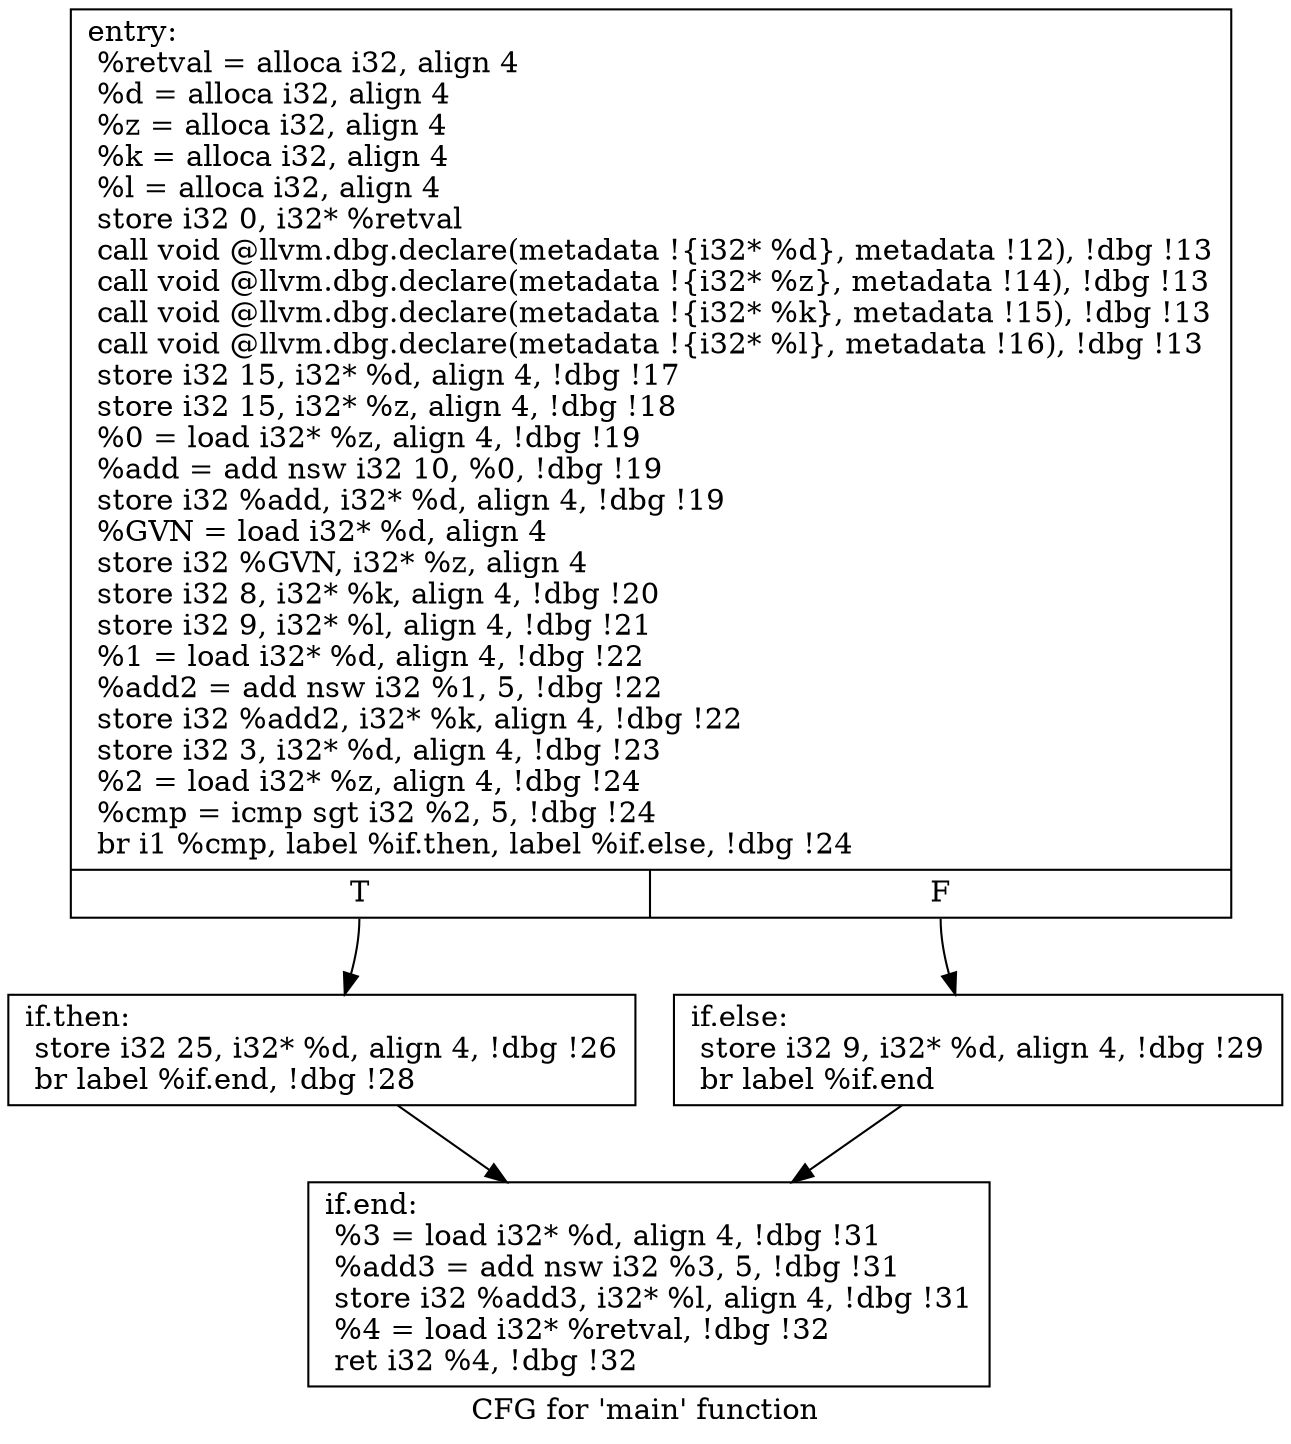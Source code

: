 digraph "CFG for 'main' function" {
	label="CFG for 'main' function";

	Node0x2c5ace0 [shape=record,label="{entry:\l  %retval = alloca i32, align 4\l  %d = alloca i32, align 4\l  %z = alloca i32, align 4\l  %k = alloca i32, align 4\l  %l = alloca i32, align 4\l  store i32 0, i32* %retval\l  call void @llvm.dbg.declare(metadata !\{i32* %d\}, metadata !12), !dbg !13\l  call void @llvm.dbg.declare(metadata !\{i32* %z\}, metadata !14), !dbg !13\l  call void @llvm.dbg.declare(metadata !\{i32* %k\}, metadata !15), !dbg !13\l  call void @llvm.dbg.declare(metadata !\{i32* %l\}, metadata !16), !dbg !13\l  store i32 15, i32* %d, align 4, !dbg !17\l  store i32 15, i32* %z, align 4, !dbg !18\l  %0 = load i32* %z, align 4, !dbg !19\l  %add = add nsw i32 10, %0, !dbg !19\l  store i32 %add, i32* %d, align 4, !dbg !19\l  %GVN = load i32* %d, align 4\l  store i32 %GVN, i32* %z, align 4\l  store i32 8, i32* %k, align 4, !dbg !20\l  store i32 9, i32* %l, align 4, !dbg !21\l  %1 = load i32* %d, align 4, !dbg !22\l  %add2 = add nsw i32 %1, 5, !dbg !22\l  store i32 %add2, i32* %k, align 4, !dbg !22\l  store i32 3, i32* %d, align 4, !dbg !23\l  %2 = load i32* %z, align 4, !dbg !24\l  %cmp = icmp sgt i32 %2, 5, !dbg !24\l  br i1 %cmp, label %if.then, label %if.else, !dbg !24\l|{<s0>T|<s1>F}}"];
	Node0x2c5ace0:s0 -> Node0x2c5a160;
	Node0x2c5ace0:s1 -> Node0x2c567d0;
	Node0x2c5a160 [shape=record,label="{if.then:                                          \l  store i32 25, i32* %d, align 4, !dbg !26\l  br label %if.end, !dbg !28\l}"];
	Node0x2c5a160 -> Node0x2c56830;
	Node0x2c567d0 [shape=record,label="{if.else:                                          \l  store i32 9, i32* %d, align 4, !dbg !29\l  br label %if.end\l}"];
	Node0x2c567d0 -> Node0x2c56830;
	Node0x2c56830 [shape=record,label="{if.end:                                           \l  %3 = load i32* %d, align 4, !dbg !31\l  %add3 = add nsw i32 %3, 5, !dbg !31\l  store i32 %add3, i32* %l, align 4, !dbg !31\l  %4 = load i32* %retval, !dbg !32\l  ret i32 %4, !dbg !32\l}"];
}

